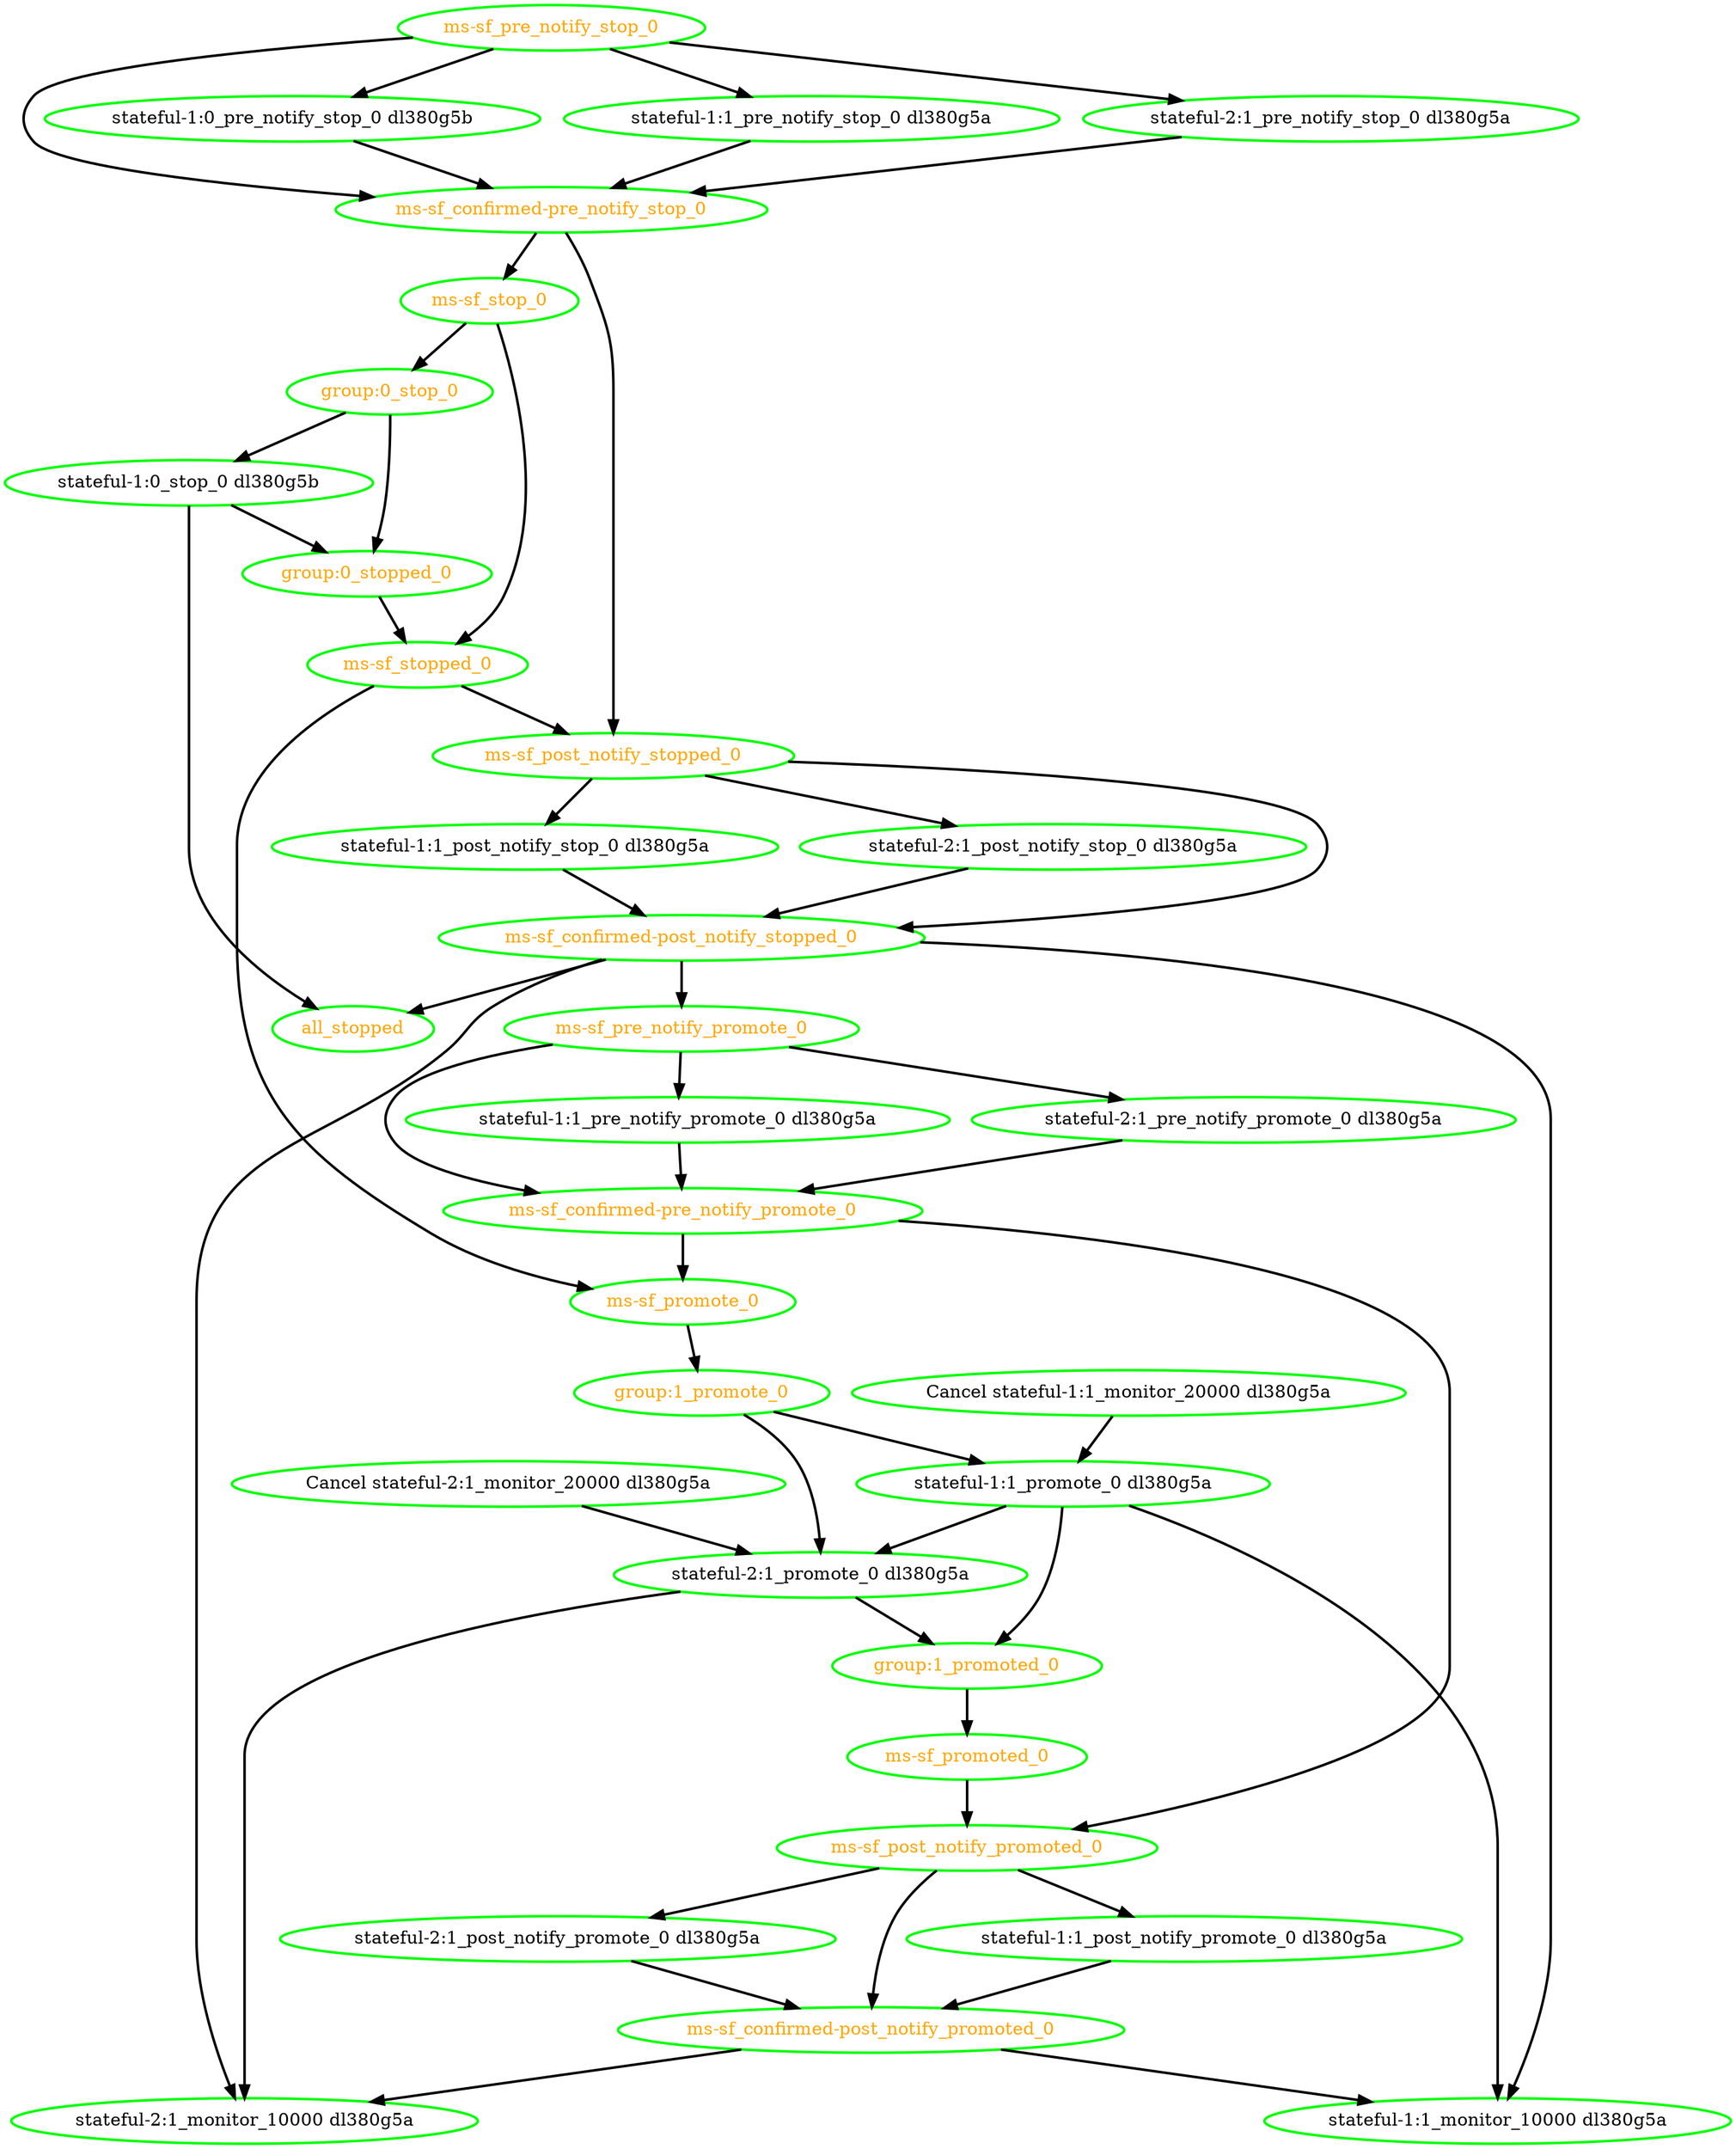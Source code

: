 digraph "g" {
"Cancel stateful-1:1_monitor_20000 dl380g5a" -> "stateful-1:1_promote_0 dl380g5a" [ style = bold]
"Cancel stateful-1:1_monitor_20000 dl380g5a" [ style=bold color="green" fontcolor="black"  ]
"Cancel stateful-2:1_monitor_20000 dl380g5a" -> "stateful-2:1_promote_0 dl380g5a" [ style = bold]
"Cancel stateful-2:1_monitor_20000 dl380g5a" [ style=bold color="green" fontcolor="black"  ]
"all_stopped" [ style=bold color="green" fontcolor="orange"  ]
"group:0_stop_0" -> "group:0_stopped_0" [ style = bold]
"group:0_stop_0" -> "stateful-1:0_stop_0 dl380g5b" [ style = bold]
"group:0_stop_0" [ style=bold color="green" fontcolor="orange"  ]
"group:0_stopped_0" -> "ms-sf_stopped_0" [ style = bold]
"group:0_stopped_0" [ style=bold color="green" fontcolor="orange"  ]
"group:1_promote_0" -> "stateful-1:1_promote_0 dl380g5a" [ style = bold]
"group:1_promote_0" -> "stateful-2:1_promote_0 dl380g5a" [ style = bold]
"group:1_promote_0" [ style=bold color="green" fontcolor="orange"  ]
"group:1_promoted_0" -> "ms-sf_promoted_0" [ style = bold]
"group:1_promoted_0" [ style=bold color="green" fontcolor="orange"  ]
"ms-sf_confirmed-post_notify_promoted_0" -> "stateful-1:1_monitor_10000 dl380g5a" [ style = bold]
"ms-sf_confirmed-post_notify_promoted_0" -> "stateful-2:1_monitor_10000 dl380g5a" [ style = bold]
"ms-sf_confirmed-post_notify_promoted_0" [ style=bold color="green" fontcolor="orange"  ]
"ms-sf_confirmed-post_notify_stopped_0" -> "all_stopped" [ style = bold]
"ms-sf_confirmed-post_notify_stopped_0" -> "ms-sf_pre_notify_promote_0" [ style = bold]
"ms-sf_confirmed-post_notify_stopped_0" -> "stateful-1:1_monitor_10000 dl380g5a" [ style = bold]
"ms-sf_confirmed-post_notify_stopped_0" -> "stateful-2:1_monitor_10000 dl380g5a" [ style = bold]
"ms-sf_confirmed-post_notify_stopped_0" [ style=bold color="green" fontcolor="orange"  ]
"ms-sf_confirmed-pre_notify_promote_0" -> "ms-sf_post_notify_promoted_0" [ style = bold]
"ms-sf_confirmed-pre_notify_promote_0" -> "ms-sf_promote_0" [ style = bold]
"ms-sf_confirmed-pre_notify_promote_0" [ style=bold color="green" fontcolor="orange"  ]
"ms-sf_confirmed-pre_notify_stop_0" -> "ms-sf_post_notify_stopped_0" [ style = bold]
"ms-sf_confirmed-pre_notify_stop_0" -> "ms-sf_stop_0" [ style = bold]
"ms-sf_confirmed-pre_notify_stop_0" [ style=bold color="green" fontcolor="orange"  ]
"ms-sf_post_notify_promoted_0" -> "ms-sf_confirmed-post_notify_promoted_0" [ style = bold]
"ms-sf_post_notify_promoted_0" -> "stateful-1:1_post_notify_promote_0 dl380g5a" [ style = bold]
"ms-sf_post_notify_promoted_0" -> "stateful-2:1_post_notify_promote_0 dl380g5a" [ style = bold]
"ms-sf_post_notify_promoted_0" [ style=bold color="green" fontcolor="orange"  ]
"ms-sf_post_notify_stopped_0" -> "ms-sf_confirmed-post_notify_stopped_0" [ style = bold]
"ms-sf_post_notify_stopped_0" -> "stateful-1:1_post_notify_stop_0 dl380g5a" [ style = bold]
"ms-sf_post_notify_stopped_0" -> "stateful-2:1_post_notify_stop_0 dl380g5a" [ style = bold]
"ms-sf_post_notify_stopped_0" [ style=bold color="green" fontcolor="orange"  ]
"ms-sf_pre_notify_promote_0" -> "ms-sf_confirmed-pre_notify_promote_0" [ style = bold]
"ms-sf_pre_notify_promote_0" -> "stateful-1:1_pre_notify_promote_0 dl380g5a" [ style = bold]
"ms-sf_pre_notify_promote_0" -> "stateful-2:1_pre_notify_promote_0 dl380g5a" [ style = bold]
"ms-sf_pre_notify_promote_0" [ style=bold color="green" fontcolor="orange"  ]
"ms-sf_pre_notify_stop_0" -> "ms-sf_confirmed-pre_notify_stop_0" [ style = bold]
"ms-sf_pre_notify_stop_0" -> "stateful-1:0_pre_notify_stop_0 dl380g5b" [ style = bold]
"ms-sf_pre_notify_stop_0" -> "stateful-1:1_pre_notify_stop_0 dl380g5a" [ style = bold]
"ms-sf_pre_notify_stop_0" -> "stateful-2:1_pre_notify_stop_0 dl380g5a" [ style = bold]
"ms-sf_pre_notify_stop_0" [ style=bold color="green" fontcolor="orange"  ]
"ms-sf_promote_0" -> "group:1_promote_0" [ style = bold]
"ms-sf_promote_0" [ style=bold color="green" fontcolor="orange"  ]
"ms-sf_promoted_0" -> "ms-sf_post_notify_promoted_0" [ style = bold]
"ms-sf_promoted_0" [ style=bold color="green" fontcolor="orange"  ]
"ms-sf_stop_0" -> "group:0_stop_0" [ style = bold]
"ms-sf_stop_0" -> "ms-sf_stopped_0" [ style = bold]
"ms-sf_stop_0" [ style=bold color="green" fontcolor="orange"  ]
"ms-sf_stopped_0" -> "ms-sf_post_notify_stopped_0" [ style = bold]
"ms-sf_stopped_0" -> "ms-sf_promote_0" [ style = bold]
"ms-sf_stopped_0" [ style=bold color="green" fontcolor="orange"  ]
"stateful-1:0_pre_notify_stop_0 dl380g5b" -> "ms-sf_confirmed-pre_notify_stop_0" [ style = bold]
"stateful-1:0_pre_notify_stop_0 dl380g5b" [ style=bold color="green" fontcolor="black"  ]
"stateful-1:0_stop_0 dl380g5b" -> "all_stopped" [ style = bold]
"stateful-1:0_stop_0 dl380g5b" -> "group:0_stopped_0" [ style = bold]
"stateful-1:0_stop_0 dl380g5b" [ style=bold color="green" fontcolor="black"  ]
"stateful-1:1_monitor_10000 dl380g5a" [ style=bold color="green" fontcolor="black"  ]
"stateful-1:1_post_notify_promote_0 dl380g5a" -> "ms-sf_confirmed-post_notify_promoted_0" [ style = bold]
"stateful-1:1_post_notify_promote_0 dl380g5a" [ style=bold color="green" fontcolor="black"  ]
"stateful-1:1_post_notify_stop_0 dl380g5a" -> "ms-sf_confirmed-post_notify_stopped_0" [ style = bold]
"stateful-1:1_post_notify_stop_0 dl380g5a" [ style=bold color="green" fontcolor="black"  ]
"stateful-1:1_pre_notify_promote_0 dl380g5a" -> "ms-sf_confirmed-pre_notify_promote_0" [ style = bold]
"stateful-1:1_pre_notify_promote_0 dl380g5a" [ style=bold color="green" fontcolor="black"  ]
"stateful-1:1_pre_notify_stop_0 dl380g5a" -> "ms-sf_confirmed-pre_notify_stop_0" [ style = bold]
"stateful-1:1_pre_notify_stop_0 dl380g5a" [ style=bold color="green" fontcolor="black"  ]
"stateful-1:1_promote_0 dl380g5a" -> "group:1_promoted_0" [ style = bold]
"stateful-1:1_promote_0 dl380g5a" -> "stateful-1:1_monitor_10000 dl380g5a" [ style = bold]
"stateful-1:1_promote_0 dl380g5a" -> "stateful-2:1_promote_0 dl380g5a" [ style = bold]
"stateful-1:1_promote_0 dl380g5a" [ style=bold color="green" fontcolor="black"  ]
"stateful-2:1_monitor_10000 dl380g5a" [ style=bold color="green" fontcolor="black"  ]
"stateful-2:1_post_notify_promote_0 dl380g5a" -> "ms-sf_confirmed-post_notify_promoted_0" [ style = bold]
"stateful-2:1_post_notify_promote_0 dl380g5a" [ style=bold color="green" fontcolor="black"  ]
"stateful-2:1_post_notify_stop_0 dl380g5a" -> "ms-sf_confirmed-post_notify_stopped_0" [ style = bold]
"stateful-2:1_post_notify_stop_0 dl380g5a" [ style=bold color="green" fontcolor="black"  ]
"stateful-2:1_pre_notify_promote_0 dl380g5a" -> "ms-sf_confirmed-pre_notify_promote_0" [ style = bold]
"stateful-2:1_pre_notify_promote_0 dl380g5a" [ style=bold color="green" fontcolor="black"  ]
"stateful-2:1_pre_notify_stop_0 dl380g5a" -> "ms-sf_confirmed-pre_notify_stop_0" [ style = bold]
"stateful-2:1_pre_notify_stop_0 dl380g5a" [ style=bold color="green" fontcolor="black"  ]
"stateful-2:1_promote_0 dl380g5a" -> "group:1_promoted_0" [ style = bold]
"stateful-2:1_promote_0 dl380g5a" -> "stateful-2:1_monitor_10000 dl380g5a" [ style = bold]
"stateful-2:1_promote_0 dl380g5a" [ style=bold color="green" fontcolor="black"  ]
}
